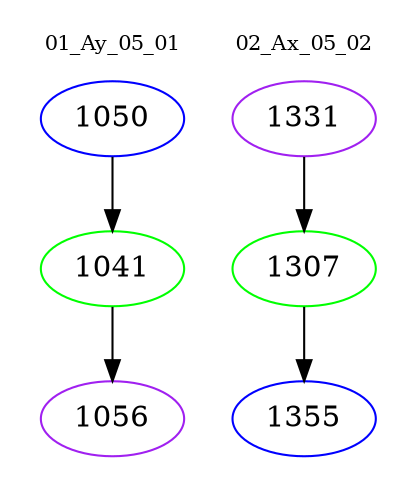 digraph{
subgraph cluster_0 {
color = white
label = "01_Ay_05_01";
fontsize=10;
T0_1050 [label="1050", color="blue"]
T0_1050 -> T0_1041 [color="black"]
T0_1041 [label="1041", color="green"]
T0_1041 -> T0_1056 [color="black"]
T0_1056 [label="1056", color="purple"]
}
subgraph cluster_1 {
color = white
label = "02_Ax_05_02";
fontsize=10;
T1_1331 [label="1331", color="purple"]
T1_1331 -> T1_1307 [color="black"]
T1_1307 [label="1307", color="green"]
T1_1307 -> T1_1355 [color="black"]
T1_1355 [label="1355", color="blue"]
}
}
